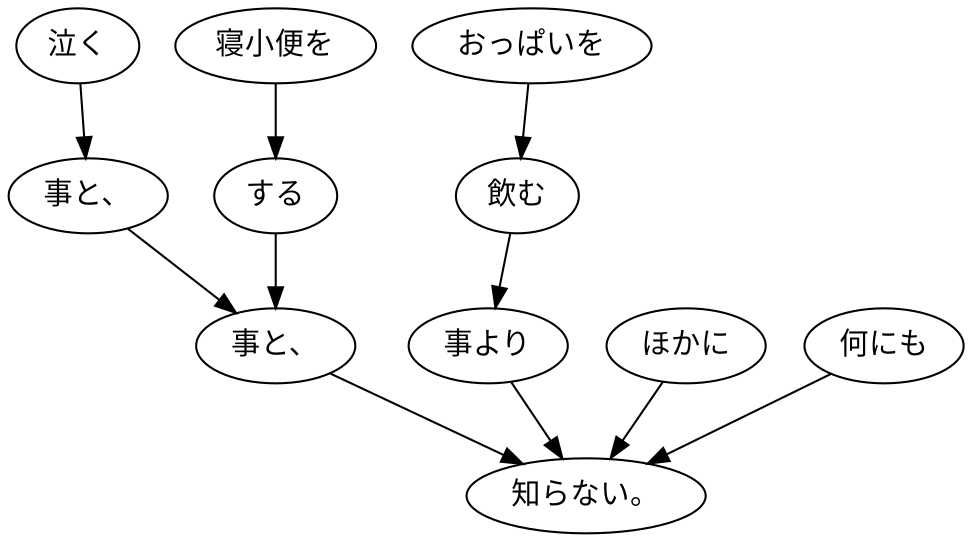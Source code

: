 digraph graph3900 {
	node0 [label="泣く"];
	node1 [label="事と、"];
	node2 [label="寝小便を"];
	node3 [label="する"];
	node4 [label="事と、"];
	node5 [label="おっぱいを"];
	node6 [label="飲む"];
	node7 [label="事より"];
	node8 [label="ほかに"];
	node9 [label="何にも"];
	node10 [label="知らない。"];
	node0 -> node1;
	node1 -> node4;
	node2 -> node3;
	node3 -> node4;
	node4 -> node10;
	node5 -> node6;
	node6 -> node7;
	node7 -> node10;
	node8 -> node10;
	node9 -> node10;
}
